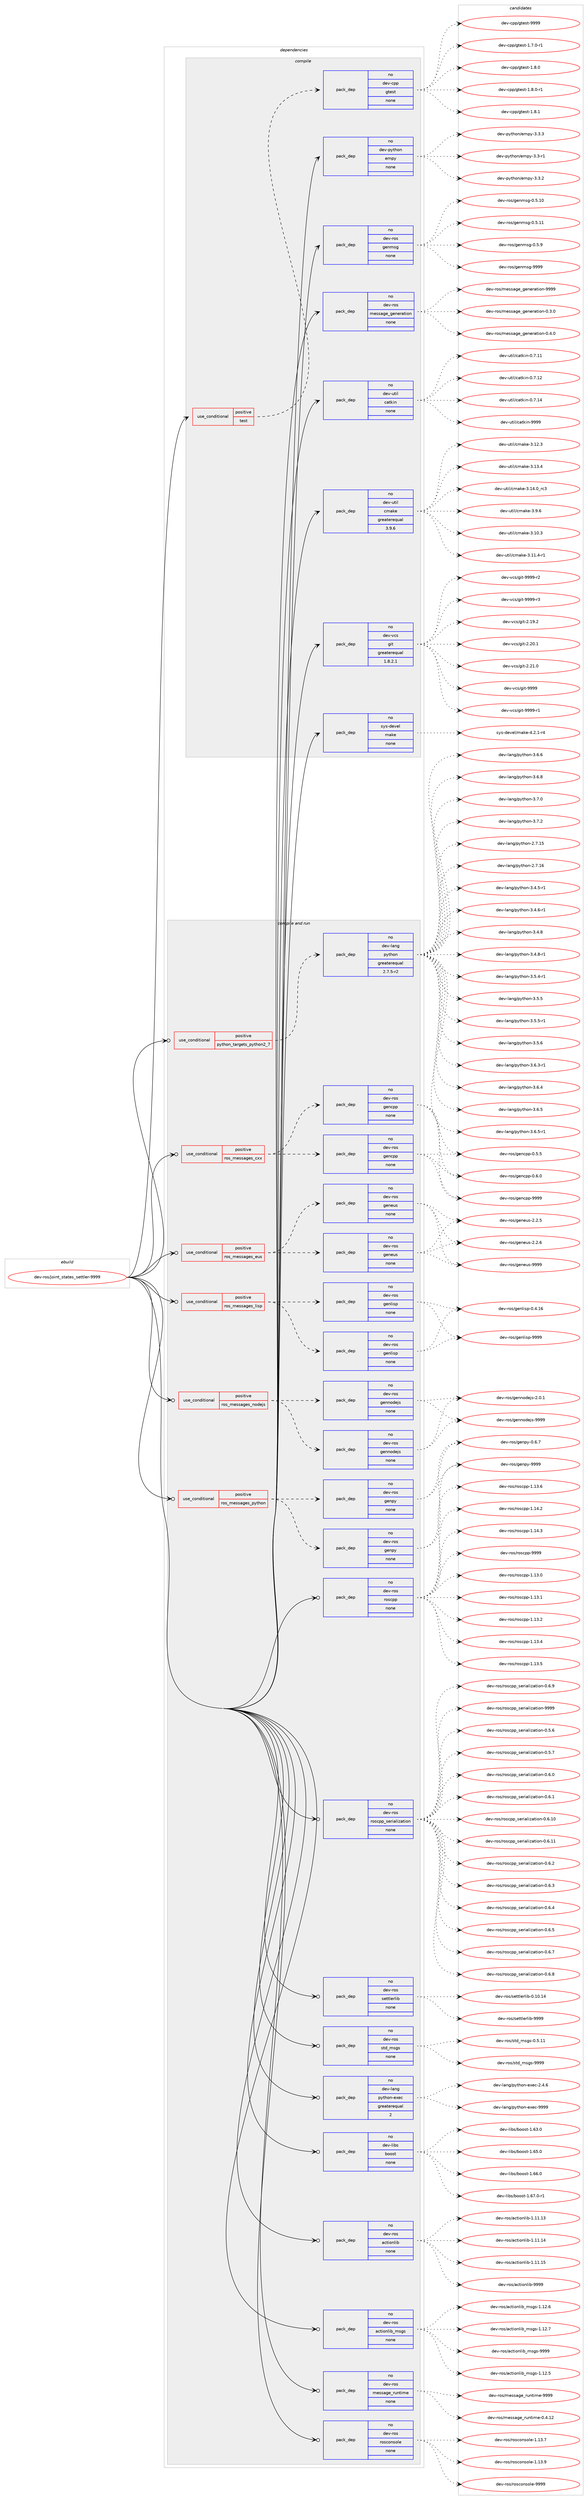 digraph prolog {

# *************
# Graph options
# *************

newrank=true;
concentrate=true;
compound=true;
graph [rankdir=LR,fontname=Helvetica,fontsize=10,ranksep=1.5];#, ranksep=2.5, nodesep=0.2];
edge  [arrowhead=vee];
node  [fontname=Helvetica,fontsize=10];

# **********
# The ebuild
# **********

subgraph cluster_leftcol {
color=gray;
rank=same;
label=<<i>ebuild</i>>;
id [label="dev-ros/joint_states_settler-9999", color=red, width=4, href="../dev-ros/joint_states_settler-9999.svg"];
}

# ****************
# The dependencies
# ****************

subgraph cluster_midcol {
color=gray;
label=<<i>dependencies</i>>;
subgraph cluster_compile {
fillcolor="#eeeeee";
style=filled;
label=<<i>compile</i>>;
subgraph cond388801 {
dependency1458388 [label=<<TABLE BORDER="0" CELLBORDER="1" CELLSPACING="0" CELLPADDING="4"><TR><TD ROWSPAN="3" CELLPADDING="10">use_conditional</TD></TR><TR><TD>positive</TD></TR><TR><TD>test</TD></TR></TABLE>>, shape=none, color=red];
subgraph pack1046197 {
dependency1458389 [label=<<TABLE BORDER="0" CELLBORDER="1" CELLSPACING="0" CELLPADDING="4" WIDTH="220"><TR><TD ROWSPAN="6" CELLPADDING="30">pack_dep</TD></TR><TR><TD WIDTH="110">no</TD></TR><TR><TD>dev-cpp</TD></TR><TR><TD>gtest</TD></TR><TR><TD>none</TD></TR><TR><TD></TD></TR></TABLE>>, shape=none, color=blue];
}
dependency1458388:e -> dependency1458389:w [weight=20,style="dashed",arrowhead="vee"];
}
id:e -> dependency1458388:w [weight=20,style="solid",arrowhead="vee"];
subgraph pack1046198 {
dependency1458390 [label=<<TABLE BORDER="0" CELLBORDER="1" CELLSPACING="0" CELLPADDING="4" WIDTH="220"><TR><TD ROWSPAN="6" CELLPADDING="30">pack_dep</TD></TR><TR><TD WIDTH="110">no</TD></TR><TR><TD>dev-python</TD></TR><TR><TD>empy</TD></TR><TR><TD>none</TD></TR><TR><TD></TD></TR></TABLE>>, shape=none, color=blue];
}
id:e -> dependency1458390:w [weight=20,style="solid",arrowhead="vee"];
subgraph pack1046199 {
dependency1458391 [label=<<TABLE BORDER="0" CELLBORDER="1" CELLSPACING="0" CELLPADDING="4" WIDTH="220"><TR><TD ROWSPAN="6" CELLPADDING="30">pack_dep</TD></TR><TR><TD WIDTH="110">no</TD></TR><TR><TD>dev-ros</TD></TR><TR><TD>genmsg</TD></TR><TR><TD>none</TD></TR><TR><TD></TD></TR></TABLE>>, shape=none, color=blue];
}
id:e -> dependency1458391:w [weight=20,style="solid",arrowhead="vee"];
subgraph pack1046200 {
dependency1458392 [label=<<TABLE BORDER="0" CELLBORDER="1" CELLSPACING="0" CELLPADDING="4" WIDTH="220"><TR><TD ROWSPAN="6" CELLPADDING="30">pack_dep</TD></TR><TR><TD WIDTH="110">no</TD></TR><TR><TD>dev-ros</TD></TR><TR><TD>message_generation</TD></TR><TR><TD>none</TD></TR><TR><TD></TD></TR></TABLE>>, shape=none, color=blue];
}
id:e -> dependency1458392:w [weight=20,style="solid",arrowhead="vee"];
subgraph pack1046201 {
dependency1458393 [label=<<TABLE BORDER="0" CELLBORDER="1" CELLSPACING="0" CELLPADDING="4" WIDTH="220"><TR><TD ROWSPAN="6" CELLPADDING="30">pack_dep</TD></TR><TR><TD WIDTH="110">no</TD></TR><TR><TD>dev-util</TD></TR><TR><TD>catkin</TD></TR><TR><TD>none</TD></TR><TR><TD></TD></TR></TABLE>>, shape=none, color=blue];
}
id:e -> dependency1458393:w [weight=20,style="solid",arrowhead="vee"];
subgraph pack1046202 {
dependency1458394 [label=<<TABLE BORDER="0" CELLBORDER="1" CELLSPACING="0" CELLPADDING="4" WIDTH="220"><TR><TD ROWSPAN="6" CELLPADDING="30">pack_dep</TD></TR><TR><TD WIDTH="110">no</TD></TR><TR><TD>dev-util</TD></TR><TR><TD>cmake</TD></TR><TR><TD>greaterequal</TD></TR><TR><TD>3.9.6</TD></TR></TABLE>>, shape=none, color=blue];
}
id:e -> dependency1458394:w [weight=20,style="solid",arrowhead="vee"];
subgraph pack1046203 {
dependency1458395 [label=<<TABLE BORDER="0" CELLBORDER="1" CELLSPACING="0" CELLPADDING="4" WIDTH="220"><TR><TD ROWSPAN="6" CELLPADDING="30">pack_dep</TD></TR><TR><TD WIDTH="110">no</TD></TR><TR><TD>dev-vcs</TD></TR><TR><TD>git</TD></TR><TR><TD>greaterequal</TD></TR><TR><TD>1.8.2.1</TD></TR></TABLE>>, shape=none, color=blue];
}
id:e -> dependency1458395:w [weight=20,style="solid",arrowhead="vee"];
subgraph pack1046204 {
dependency1458396 [label=<<TABLE BORDER="0" CELLBORDER="1" CELLSPACING="0" CELLPADDING="4" WIDTH="220"><TR><TD ROWSPAN="6" CELLPADDING="30">pack_dep</TD></TR><TR><TD WIDTH="110">no</TD></TR><TR><TD>sys-devel</TD></TR><TR><TD>make</TD></TR><TR><TD>none</TD></TR><TR><TD></TD></TR></TABLE>>, shape=none, color=blue];
}
id:e -> dependency1458396:w [weight=20,style="solid",arrowhead="vee"];
}
subgraph cluster_compileandrun {
fillcolor="#eeeeee";
style=filled;
label=<<i>compile and run</i>>;
subgraph cond388802 {
dependency1458397 [label=<<TABLE BORDER="0" CELLBORDER="1" CELLSPACING="0" CELLPADDING="4"><TR><TD ROWSPAN="3" CELLPADDING="10">use_conditional</TD></TR><TR><TD>positive</TD></TR><TR><TD>python_targets_python2_7</TD></TR></TABLE>>, shape=none, color=red];
subgraph pack1046205 {
dependency1458398 [label=<<TABLE BORDER="0" CELLBORDER="1" CELLSPACING="0" CELLPADDING="4" WIDTH="220"><TR><TD ROWSPAN="6" CELLPADDING="30">pack_dep</TD></TR><TR><TD WIDTH="110">no</TD></TR><TR><TD>dev-lang</TD></TR><TR><TD>python</TD></TR><TR><TD>greaterequal</TD></TR><TR><TD>2.7.5-r2</TD></TR></TABLE>>, shape=none, color=blue];
}
dependency1458397:e -> dependency1458398:w [weight=20,style="dashed",arrowhead="vee"];
}
id:e -> dependency1458397:w [weight=20,style="solid",arrowhead="odotvee"];
subgraph cond388803 {
dependency1458399 [label=<<TABLE BORDER="0" CELLBORDER="1" CELLSPACING="0" CELLPADDING="4"><TR><TD ROWSPAN="3" CELLPADDING="10">use_conditional</TD></TR><TR><TD>positive</TD></TR><TR><TD>ros_messages_cxx</TD></TR></TABLE>>, shape=none, color=red];
subgraph pack1046206 {
dependency1458400 [label=<<TABLE BORDER="0" CELLBORDER="1" CELLSPACING="0" CELLPADDING="4" WIDTH="220"><TR><TD ROWSPAN="6" CELLPADDING="30">pack_dep</TD></TR><TR><TD WIDTH="110">no</TD></TR><TR><TD>dev-ros</TD></TR><TR><TD>gencpp</TD></TR><TR><TD>none</TD></TR><TR><TD></TD></TR></TABLE>>, shape=none, color=blue];
}
dependency1458399:e -> dependency1458400:w [weight=20,style="dashed",arrowhead="vee"];
subgraph pack1046207 {
dependency1458401 [label=<<TABLE BORDER="0" CELLBORDER="1" CELLSPACING="0" CELLPADDING="4" WIDTH="220"><TR><TD ROWSPAN="6" CELLPADDING="30">pack_dep</TD></TR><TR><TD WIDTH="110">no</TD></TR><TR><TD>dev-ros</TD></TR><TR><TD>gencpp</TD></TR><TR><TD>none</TD></TR><TR><TD></TD></TR></TABLE>>, shape=none, color=blue];
}
dependency1458399:e -> dependency1458401:w [weight=20,style="dashed",arrowhead="vee"];
}
id:e -> dependency1458399:w [weight=20,style="solid",arrowhead="odotvee"];
subgraph cond388804 {
dependency1458402 [label=<<TABLE BORDER="0" CELLBORDER="1" CELLSPACING="0" CELLPADDING="4"><TR><TD ROWSPAN="3" CELLPADDING="10">use_conditional</TD></TR><TR><TD>positive</TD></TR><TR><TD>ros_messages_eus</TD></TR></TABLE>>, shape=none, color=red];
subgraph pack1046208 {
dependency1458403 [label=<<TABLE BORDER="0" CELLBORDER="1" CELLSPACING="0" CELLPADDING="4" WIDTH="220"><TR><TD ROWSPAN="6" CELLPADDING="30">pack_dep</TD></TR><TR><TD WIDTH="110">no</TD></TR><TR><TD>dev-ros</TD></TR><TR><TD>geneus</TD></TR><TR><TD>none</TD></TR><TR><TD></TD></TR></TABLE>>, shape=none, color=blue];
}
dependency1458402:e -> dependency1458403:w [weight=20,style="dashed",arrowhead="vee"];
subgraph pack1046209 {
dependency1458404 [label=<<TABLE BORDER="0" CELLBORDER="1" CELLSPACING="0" CELLPADDING="4" WIDTH="220"><TR><TD ROWSPAN="6" CELLPADDING="30">pack_dep</TD></TR><TR><TD WIDTH="110">no</TD></TR><TR><TD>dev-ros</TD></TR><TR><TD>geneus</TD></TR><TR><TD>none</TD></TR><TR><TD></TD></TR></TABLE>>, shape=none, color=blue];
}
dependency1458402:e -> dependency1458404:w [weight=20,style="dashed",arrowhead="vee"];
}
id:e -> dependency1458402:w [weight=20,style="solid",arrowhead="odotvee"];
subgraph cond388805 {
dependency1458405 [label=<<TABLE BORDER="0" CELLBORDER="1" CELLSPACING="0" CELLPADDING="4"><TR><TD ROWSPAN="3" CELLPADDING="10">use_conditional</TD></TR><TR><TD>positive</TD></TR><TR><TD>ros_messages_lisp</TD></TR></TABLE>>, shape=none, color=red];
subgraph pack1046210 {
dependency1458406 [label=<<TABLE BORDER="0" CELLBORDER="1" CELLSPACING="0" CELLPADDING="4" WIDTH="220"><TR><TD ROWSPAN="6" CELLPADDING="30">pack_dep</TD></TR><TR><TD WIDTH="110">no</TD></TR><TR><TD>dev-ros</TD></TR><TR><TD>genlisp</TD></TR><TR><TD>none</TD></TR><TR><TD></TD></TR></TABLE>>, shape=none, color=blue];
}
dependency1458405:e -> dependency1458406:w [weight=20,style="dashed",arrowhead="vee"];
subgraph pack1046211 {
dependency1458407 [label=<<TABLE BORDER="0" CELLBORDER="1" CELLSPACING="0" CELLPADDING="4" WIDTH="220"><TR><TD ROWSPAN="6" CELLPADDING="30">pack_dep</TD></TR><TR><TD WIDTH="110">no</TD></TR><TR><TD>dev-ros</TD></TR><TR><TD>genlisp</TD></TR><TR><TD>none</TD></TR><TR><TD></TD></TR></TABLE>>, shape=none, color=blue];
}
dependency1458405:e -> dependency1458407:w [weight=20,style="dashed",arrowhead="vee"];
}
id:e -> dependency1458405:w [weight=20,style="solid",arrowhead="odotvee"];
subgraph cond388806 {
dependency1458408 [label=<<TABLE BORDER="0" CELLBORDER="1" CELLSPACING="0" CELLPADDING="4"><TR><TD ROWSPAN="3" CELLPADDING="10">use_conditional</TD></TR><TR><TD>positive</TD></TR><TR><TD>ros_messages_nodejs</TD></TR></TABLE>>, shape=none, color=red];
subgraph pack1046212 {
dependency1458409 [label=<<TABLE BORDER="0" CELLBORDER="1" CELLSPACING="0" CELLPADDING="4" WIDTH="220"><TR><TD ROWSPAN="6" CELLPADDING="30">pack_dep</TD></TR><TR><TD WIDTH="110">no</TD></TR><TR><TD>dev-ros</TD></TR><TR><TD>gennodejs</TD></TR><TR><TD>none</TD></TR><TR><TD></TD></TR></TABLE>>, shape=none, color=blue];
}
dependency1458408:e -> dependency1458409:w [weight=20,style="dashed",arrowhead="vee"];
subgraph pack1046213 {
dependency1458410 [label=<<TABLE BORDER="0" CELLBORDER="1" CELLSPACING="0" CELLPADDING="4" WIDTH="220"><TR><TD ROWSPAN="6" CELLPADDING="30">pack_dep</TD></TR><TR><TD WIDTH="110">no</TD></TR><TR><TD>dev-ros</TD></TR><TR><TD>gennodejs</TD></TR><TR><TD>none</TD></TR><TR><TD></TD></TR></TABLE>>, shape=none, color=blue];
}
dependency1458408:e -> dependency1458410:w [weight=20,style="dashed",arrowhead="vee"];
}
id:e -> dependency1458408:w [weight=20,style="solid",arrowhead="odotvee"];
subgraph cond388807 {
dependency1458411 [label=<<TABLE BORDER="0" CELLBORDER="1" CELLSPACING="0" CELLPADDING="4"><TR><TD ROWSPAN="3" CELLPADDING="10">use_conditional</TD></TR><TR><TD>positive</TD></TR><TR><TD>ros_messages_python</TD></TR></TABLE>>, shape=none, color=red];
subgraph pack1046214 {
dependency1458412 [label=<<TABLE BORDER="0" CELLBORDER="1" CELLSPACING="0" CELLPADDING="4" WIDTH="220"><TR><TD ROWSPAN="6" CELLPADDING="30">pack_dep</TD></TR><TR><TD WIDTH="110">no</TD></TR><TR><TD>dev-ros</TD></TR><TR><TD>genpy</TD></TR><TR><TD>none</TD></TR><TR><TD></TD></TR></TABLE>>, shape=none, color=blue];
}
dependency1458411:e -> dependency1458412:w [weight=20,style="dashed",arrowhead="vee"];
subgraph pack1046215 {
dependency1458413 [label=<<TABLE BORDER="0" CELLBORDER="1" CELLSPACING="0" CELLPADDING="4" WIDTH="220"><TR><TD ROWSPAN="6" CELLPADDING="30">pack_dep</TD></TR><TR><TD WIDTH="110">no</TD></TR><TR><TD>dev-ros</TD></TR><TR><TD>genpy</TD></TR><TR><TD>none</TD></TR><TR><TD></TD></TR></TABLE>>, shape=none, color=blue];
}
dependency1458411:e -> dependency1458413:w [weight=20,style="dashed",arrowhead="vee"];
}
id:e -> dependency1458411:w [weight=20,style="solid",arrowhead="odotvee"];
subgraph pack1046216 {
dependency1458414 [label=<<TABLE BORDER="0" CELLBORDER="1" CELLSPACING="0" CELLPADDING="4" WIDTH="220"><TR><TD ROWSPAN="6" CELLPADDING="30">pack_dep</TD></TR><TR><TD WIDTH="110">no</TD></TR><TR><TD>dev-lang</TD></TR><TR><TD>python-exec</TD></TR><TR><TD>greaterequal</TD></TR><TR><TD>2</TD></TR></TABLE>>, shape=none, color=blue];
}
id:e -> dependency1458414:w [weight=20,style="solid",arrowhead="odotvee"];
subgraph pack1046217 {
dependency1458415 [label=<<TABLE BORDER="0" CELLBORDER="1" CELLSPACING="0" CELLPADDING="4" WIDTH="220"><TR><TD ROWSPAN="6" CELLPADDING="30">pack_dep</TD></TR><TR><TD WIDTH="110">no</TD></TR><TR><TD>dev-libs</TD></TR><TR><TD>boost</TD></TR><TR><TD>none</TD></TR><TR><TD></TD></TR></TABLE>>, shape=none, color=blue];
}
id:e -> dependency1458415:w [weight=20,style="solid",arrowhead="odotvee"];
subgraph pack1046218 {
dependency1458416 [label=<<TABLE BORDER="0" CELLBORDER="1" CELLSPACING="0" CELLPADDING="4" WIDTH="220"><TR><TD ROWSPAN="6" CELLPADDING="30">pack_dep</TD></TR><TR><TD WIDTH="110">no</TD></TR><TR><TD>dev-ros</TD></TR><TR><TD>actionlib</TD></TR><TR><TD>none</TD></TR><TR><TD></TD></TR></TABLE>>, shape=none, color=blue];
}
id:e -> dependency1458416:w [weight=20,style="solid",arrowhead="odotvee"];
subgraph pack1046219 {
dependency1458417 [label=<<TABLE BORDER="0" CELLBORDER="1" CELLSPACING="0" CELLPADDING="4" WIDTH="220"><TR><TD ROWSPAN="6" CELLPADDING="30">pack_dep</TD></TR><TR><TD WIDTH="110">no</TD></TR><TR><TD>dev-ros</TD></TR><TR><TD>actionlib_msgs</TD></TR><TR><TD>none</TD></TR><TR><TD></TD></TR></TABLE>>, shape=none, color=blue];
}
id:e -> dependency1458417:w [weight=20,style="solid",arrowhead="odotvee"];
subgraph pack1046220 {
dependency1458418 [label=<<TABLE BORDER="0" CELLBORDER="1" CELLSPACING="0" CELLPADDING="4" WIDTH="220"><TR><TD ROWSPAN="6" CELLPADDING="30">pack_dep</TD></TR><TR><TD WIDTH="110">no</TD></TR><TR><TD>dev-ros</TD></TR><TR><TD>message_runtime</TD></TR><TR><TD>none</TD></TR><TR><TD></TD></TR></TABLE>>, shape=none, color=blue];
}
id:e -> dependency1458418:w [weight=20,style="solid",arrowhead="odotvee"];
subgraph pack1046221 {
dependency1458419 [label=<<TABLE BORDER="0" CELLBORDER="1" CELLSPACING="0" CELLPADDING="4" WIDTH="220"><TR><TD ROWSPAN="6" CELLPADDING="30">pack_dep</TD></TR><TR><TD WIDTH="110">no</TD></TR><TR><TD>dev-ros</TD></TR><TR><TD>rosconsole</TD></TR><TR><TD>none</TD></TR><TR><TD></TD></TR></TABLE>>, shape=none, color=blue];
}
id:e -> dependency1458419:w [weight=20,style="solid",arrowhead="odotvee"];
subgraph pack1046222 {
dependency1458420 [label=<<TABLE BORDER="0" CELLBORDER="1" CELLSPACING="0" CELLPADDING="4" WIDTH="220"><TR><TD ROWSPAN="6" CELLPADDING="30">pack_dep</TD></TR><TR><TD WIDTH="110">no</TD></TR><TR><TD>dev-ros</TD></TR><TR><TD>roscpp</TD></TR><TR><TD>none</TD></TR><TR><TD></TD></TR></TABLE>>, shape=none, color=blue];
}
id:e -> dependency1458420:w [weight=20,style="solid",arrowhead="odotvee"];
subgraph pack1046223 {
dependency1458421 [label=<<TABLE BORDER="0" CELLBORDER="1" CELLSPACING="0" CELLPADDING="4" WIDTH="220"><TR><TD ROWSPAN="6" CELLPADDING="30">pack_dep</TD></TR><TR><TD WIDTH="110">no</TD></TR><TR><TD>dev-ros</TD></TR><TR><TD>roscpp_serialization</TD></TR><TR><TD>none</TD></TR><TR><TD></TD></TR></TABLE>>, shape=none, color=blue];
}
id:e -> dependency1458421:w [weight=20,style="solid",arrowhead="odotvee"];
subgraph pack1046224 {
dependency1458422 [label=<<TABLE BORDER="0" CELLBORDER="1" CELLSPACING="0" CELLPADDING="4" WIDTH="220"><TR><TD ROWSPAN="6" CELLPADDING="30">pack_dep</TD></TR><TR><TD WIDTH="110">no</TD></TR><TR><TD>dev-ros</TD></TR><TR><TD>settlerlib</TD></TR><TR><TD>none</TD></TR><TR><TD></TD></TR></TABLE>>, shape=none, color=blue];
}
id:e -> dependency1458422:w [weight=20,style="solid",arrowhead="odotvee"];
subgraph pack1046225 {
dependency1458423 [label=<<TABLE BORDER="0" CELLBORDER="1" CELLSPACING="0" CELLPADDING="4" WIDTH="220"><TR><TD ROWSPAN="6" CELLPADDING="30">pack_dep</TD></TR><TR><TD WIDTH="110">no</TD></TR><TR><TD>dev-ros</TD></TR><TR><TD>std_msgs</TD></TR><TR><TD>none</TD></TR><TR><TD></TD></TR></TABLE>>, shape=none, color=blue];
}
id:e -> dependency1458423:w [weight=20,style="solid",arrowhead="odotvee"];
}
subgraph cluster_run {
fillcolor="#eeeeee";
style=filled;
label=<<i>run</i>>;
}
}

# **************
# The candidates
# **************

subgraph cluster_choices {
rank=same;
color=gray;
label=<<i>candidates</i>>;

subgraph choice1046197 {
color=black;
nodesep=1;
choice1001011184599112112471031161011151164549465546484511449 [label="dev-cpp/gtest-1.7.0-r1", color=red, width=4,href="../dev-cpp/gtest-1.7.0-r1.svg"];
choice100101118459911211247103116101115116454946564648 [label="dev-cpp/gtest-1.8.0", color=red, width=4,href="../dev-cpp/gtest-1.8.0.svg"];
choice1001011184599112112471031161011151164549465646484511449 [label="dev-cpp/gtest-1.8.0-r1", color=red, width=4,href="../dev-cpp/gtest-1.8.0-r1.svg"];
choice100101118459911211247103116101115116454946564649 [label="dev-cpp/gtest-1.8.1", color=red, width=4,href="../dev-cpp/gtest-1.8.1.svg"];
choice1001011184599112112471031161011151164557575757 [label="dev-cpp/gtest-9999", color=red, width=4,href="../dev-cpp/gtest-9999.svg"];
dependency1458389:e -> choice1001011184599112112471031161011151164549465546484511449:w [style=dotted,weight="100"];
dependency1458389:e -> choice100101118459911211247103116101115116454946564648:w [style=dotted,weight="100"];
dependency1458389:e -> choice1001011184599112112471031161011151164549465646484511449:w [style=dotted,weight="100"];
dependency1458389:e -> choice100101118459911211247103116101115116454946564649:w [style=dotted,weight="100"];
dependency1458389:e -> choice1001011184599112112471031161011151164557575757:w [style=dotted,weight="100"];
}
subgraph choice1046198 {
color=black;
nodesep=1;
choice1001011184511212111610411111047101109112121455146514511449 [label="dev-python/empy-3.3-r1", color=red, width=4,href="../dev-python/empy-3.3-r1.svg"];
choice1001011184511212111610411111047101109112121455146514650 [label="dev-python/empy-3.3.2", color=red, width=4,href="../dev-python/empy-3.3.2.svg"];
choice1001011184511212111610411111047101109112121455146514651 [label="dev-python/empy-3.3.3", color=red, width=4,href="../dev-python/empy-3.3.3.svg"];
dependency1458390:e -> choice1001011184511212111610411111047101109112121455146514511449:w [style=dotted,weight="100"];
dependency1458390:e -> choice1001011184511212111610411111047101109112121455146514650:w [style=dotted,weight="100"];
dependency1458390:e -> choice1001011184511212111610411111047101109112121455146514651:w [style=dotted,weight="100"];
}
subgraph choice1046199 {
color=black;
nodesep=1;
choice100101118451141111154710310111010911510345484653464948 [label="dev-ros/genmsg-0.5.10", color=red, width=4,href="../dev-ros/genmsg-0.5.10.svg"];
choice100101118451141111154710310111010911510345484653464949 [label="dev-ros/genmsg-0.5.11", color=red, width=4,href="../dev-ros/genmsg-0.5.11.svg"];
choice1001011184511411111547103101110109115103454846534657 [label="dev-ros/genmsg-0.5.9", color=red, width=4,href="../dev-ros/genmsg-0.5.9.svg"];
choice10010111845114111115471031011101091151034557575757 [label="dev-ros/genmsg-9999", color=red, width=4,href="../dev-ros/genmsg-9999.svg"];
dependency1458391:e -> choice100101118451141111154710310111010911510345484653464948:w [style=dotted,weight="100"];
dependency1458391:e -> choice100101118451141111154710310111010911510345484653464949:w [style=dotted,weight="100"];
dependency1458391:e -> choice1001011184511411111547103101110109115103454846534657:w [style=dotted,weight="100"];
dependency1458391:e -> choice10010111845114111115471031011101091151034557575757:w [style=dotted,weight="100"];
}
subgraph choice1046200 {
color=black;
nodesep=1;
choice1001011184511411111547109101115115971031019510310111010111497116105111110454846514648 [label="dev-ros/message_generation-0.3.0", color=red, width=4,href="../dev-ros/message_generation-0.3.0.svg"];
choice1001011184511411111547109101115115971031019510310111010111497116105111110454846524648 [label="dev-ros/message_generation-0.4.0", color=red, width=4,href="../dev-ros/message_generation-0.4.0.svg"];
choice10010111845114111115471091011151159710310195103101110101114971161051111104557575757 [label="dev-ros/message_generation-9999", color=red, width=4,href="../dev-ros/message_generation-9999.svg"];
dependency1458392:e -> choice1001011184511411111547109101115115971031019510310111010111497116105111110454846514648:w [style=dotted,weight="100"];
dependency1458392:e -> choice1001011184511411111547109101115115971031019510310111010111497116105111110454846524648:w [style=dotted,weight="100"];
dependency1458392:e -> choice10010111845114111115471091011151159710310195103101110101114971161051111104557575757:w [style=dotted,weight="100"];
}
subgraph choice1046201 {
color=black;
nodesep=1;
choice1001011184511711610510847999711610710511045484655464949 [label="dev-util/catkin-0.7.11", color=red, width=4,href="../dev-util/catkin-0.7.11.svg"];
choice1001011184511711610510847999711610710511045484655464950 [label="dev-util/catkin-0.7.12", color=red, width=4,href="../dev-util/catkin-0.7.12.svg"];
choice1001011184511711610510847999711610710511045484655464952 [label="dev-util/catkin-0.7.14", color=red, width=4,href="../dev-util/catkin-0.7.14.svg"];
choice100101118451171161051084799971161071051104557575757 [label="dev-util/catkin-9999", color=red, width=4,href="../dev-util/catkin-9999.svg"];
dependency1458393:e -> choice1001011184511711610510847999711610710511045484655464949:w [style=dotted,weight="100"];
dependency1458393:e -> choice1001011184511711610510847999711610710511045484655464950:w [style=dotted,weight="100"];
dependency1458393:e -> choice1001011184511711610510847999711610710511045484655464952:w [style=dotted,weight="100"];
dependency1458393:e -> choice100101118451171161051084799971161071051104557575757:w [style=dotted,weight="100"];
}
subgraph choice1046202 {
color=black;
nodesep=1;
choice1001011184511711610510847991099710710145514649484651 [label="dev-util/cmake-3.10.3", color=red, width=4,href="../dev-util/cmake-3.10.3.svg"];
choice10010111845117116105108479910997107101455146494946524511449 [label="dev-util/cmake-3.11.4-r1", color=red, width=4,href="../dev-util/cmake-3.11.4-r1.svg"];
choice1001011184511711610510847991099710710145514649504651 [label="dev-util/cmake-3.12.3", color=red, width=4,href="../dev-util/cmake-3.12.3.svg"];
choice1001011184511711610510847991099710710145514649514652 [label="dev-util/cmake-3.13.4", color=red, width=4,href="../dev-util/cmake-3.13.4.svg"];
choice1001011184511711610510847991099710710145514649524648951149951 [label="dev-util/cmake-3.14.0_rc3", color=red, width=4,href="../dev-util/cmake-3.14.0_rc3.svg"];
choice10010111845117116105108479910997107101455146574654 [label="dev-util/cmake-3.9.6", color=red, width=4,href="../dev-util/cmake-3.9.6.svg"];
dependency1458394:e -> choice1001011184511711610510847991099710710145514649484651:w [style=dotted,weight="100"];
dependency1458394:e -> choice10010111845117116105108479910997107101455146494946524511449:w [style=dotted,weight="100"];
dependency1458394:e -> choice1001011184511711610510847991099710710145514649504651:w [style=dotted,weight="100"];
dependency1458394:e -> choice1001011184511711610510847991099710710145514649514652:w [style=dotted,weight="100"];
dependency1458394:e -> choice1001011184511711610510847991099710710145514649524648951149951:w [style=dotted,weight="100"];
dependency1458394:e -> choice10010111845117116105108479910997107101455146574654:w [style=dotted,weight="100"];
}
subgraph choice1046203 {
color=black;
nodesep=1;
choice10010111845118991154710310511645504649574650 [label="dev-vcs/git-2.19.2", color=red, width=4,href="../dev-vcs/git-2.19.2.svg"];
choice10010111845118991154710310511645504650484649 [label="dev-vcs/git-2.20.1", color=red, width=4,href="../dev-vcs/git-2.20.1.svg"];
choice10010111845118991154710310511645504650494648 [label="dev-vcs/git-2.21.0", color=red, width=4,href="../dev-vcs/git-2.21.0.svg"];
choice1001011184511899115471031051164557575757 [label="dev-vcs/git-9999", color=red, width=4,href="../dev-vcs/git-9999.svg"];
choice10010111845118991154710310511645575757574511449 [label="dev-vcs/git-9999-r1", color=red, width=4,href="../dev-vcs/git-9999-r1.svg"];
choice10010111845118991154710310511645575757574511450 [label="dev-vcs/git-9999-r2", color=red, width=4,href="../dev-vcs/git-9999-r2.svg"];
choice10010111845118991154710310511645575757574511451 [label="dev-vcs/git-9999-r3", color=red, width=4,href="../dev-vcs/git-9999-r3.svg"];
dependency1458395:e -> choice10010111845118991154710310511645504649574650:w [style=dotted,weight="100"];
dependency1458395:e -> choice10010111845118991154710310511645504650484649:w [style=dotted,weight="100"];
dependency1458395:e -> choice10010111845118991154710310511645504650494648:w [style=dotted,weight="100"];
dependency1458395:e -> choice1001011184511899115471031051164557575757:w [style=dotted,weight="100"];
dependency1458395:e -> choice10010111845118991154710310511645575757574511449:w [style=dotted,weight="100"];
dependency1458395:e -> choice10010111845118991154710310511645575757574511450:w [style=dotted,weight="100"];
dependency1458395:e -> choice10010111845118991154710310511645575757574511451:w [style=dotted,weight="100"];
}
subgraph choice1046204 {
color=black;
nodesep=1;
choice1151211154510010111810110847109971071014552465046494511452 [label="sys-devel/make-4.2.1-r4", color=red, width=4,href="../sys-devel/make-4.2.1-r4.svg"];
dependency1458396:e -> choice1151211154510010111810110847109971071014552465046494511452:w [style=dotted,weight="100"];
}
subgraph choice1046205 {
color=black;
nodesep=1;
choice10010111845108971101034711212111610411111045504655464953 [label="dev-lang/python-2.7.15", color=red, width=4,href="../dev-lang/python-2.7.15.svg"];
choice10010111845108971101034711212111610411111045504655464954 [label="dev-lang/python-2.7.16", color=red, width=4,href="../dev-lang/python-2.7.16.svg"];
choice1001011184510897110103471121211161041111104551465246534511449 [label="dev-lang/python-3.4.5-r1", color=red, width=4,href="../dev-lang/python-3.4.5-r1.svg"];
choice1001011184510897110103471121211161041111104551465246544511449 [label="dev-lang/python-3.4.6-r1", color=red, width=4,href="../dev-lang/python-3.4.6-r1.svg"];
choice100101118451089711010347112121116104111110455146524656 [label="dev-lang/python-3.4.8", color=red, width=4,href="../dev-lang/python-3.4.8.svg"];
choice1001011184510897110103471121211161041111104551465246564511449 [label="dev-lang/python-3.4.8-r1", color=red, width=4,href="../dev-lang/python-3.4.8-r1.svg"];
choice1001011184510897110103471121211161041111104551465346524511449 [label="dev-lang/python-3.5.4-r1", color=red, width=4,href="../dev-lang/python-3.5.4-r1.svg"];
choice100101118451089711010347112121116104111110455146534653 [label="dev-lang/python-3.5.5", color=red, width=4,href="../dev-lang/python-3.5.5.svg"];
choice1001011184510897110103471121211161041111104551465346534511449 [label="dev-lang/python-3.5.5-r1", color=red, width=4,href="../dev-lang/python-3.5.5-r1.svg"];
choice100101118451089711010347112121116104111110455146534654 [label="dev-lang/python-3.5.6", color=red, width=4,href="../dev-lang/python-3.5.6.svg"];
choice1001011184510897110103471121211161041111104551465446514511449 [label="dev-lang/python-3.6.3-r1", color=red, width=4,href="../dev-lang/python-3.6.3-r1.svg"];
choice100101118451089711010347112121116104111110455146544652 [label="dev-lang/python-3.6.4", color=red, width=4,href="../dev-lang/python-3.6.4.svg"];
choice100101118451089711010347112121116104111110455146544653 [label="dev-lang/python-3.6.5", color=red, width=4,href="../dev-lang/python-3.6.5.svg"];
choice1001011184510897110103471121211161041111104551465446534511449 [label="dev-lang/python-3.6.5-r1", color=red, width=4,href="../dev-lang/python-3.6.5-r1.svg"];
choice100101118451089711010347112121116104111110455146544654 [label="dev-lang/python-3.6.6", color=red, width=4,href="../dev-lang/python-3.6.6.svg"];
choice100101118451089711010347112121116104111110455146544656 [label="dev-lang/python-3.6.8", color=red, width=4,href="../dev-lang/python-3.6.8.svg"];
choice100101118451089711010347112121116104111110455146554648 [label="dev-lang/python-3.7.0", color=red, width=4,href="../dev-lang/python-3.7.0.svg"];
choice100101118451089711010347112121116104111110455146554650 [label="dev-lang/python-3.7.2", color=red, width=4,href="../dev-lang/python-3.7.2.svg"];
dependency1458398:e -> choice10010111845108971101034711212111610411111045504655464953:w [style=dotted,weight="100"];
dependency1458398:e -> choice10010111845108971101034711212111610411111045504655464954:w [style=dotted,weight="100"];
dependency1458398:e -> choice1001011184510897110103471121211161041111104551465246534511449:w [style=dotted,weight="100"];
dependency1458398:e -> choice1001011184510897110103471121211161041111104551465246544511449:w [style=dotted,weight="100"];
dependency1458398:e -> choice100101118451089711010347112121116104111110455146524656:w [style=dotted,weight="100"];
dependency1458398:e -> choice1001011184510897110103471121211161041111104551465246564511449:w [style=dotted,weight="100"];
dependency1458398:e -> choice1001011184510897110103471121211161041111104551465346524511449:w [style=dotted,weight="100"];
dependency1458398:e -> choice100101118451089711010347112121116104111110455146534653:w [style=dotted,weight="100"];
dependency1458398:e -> choice1001011184510897110103471121211161041111104551465346534511449:w [style=dotted,weight="100"];
dependency1458398:e -> choice100101118451089711010347112121116104111110455146534654:w [style=dotted,weight="100"];
dependency1458398:e -> choice1001011184510897110103471121211161041111104551465446514511449:w [style=dotted,weight="100"];
dependency1458398:e -> choice100101118451089711010347112121116104111110455146544652:w [style=dotted,weight="100"];
dependency1458398:e -> choice100101118451089711010347112121116104111110455146544653:w [style=dotted,weight="100"];
dependency1458398:e -> choice1001011184510897110103471121211161041111104551465446534511449:w [style=dotted,weight="100"];
dependency1458398:e -> choice100101118451089711010347112121116104111110455146544654:w [style=dotted,weight="100"];
dependency1458398:e -> choice100101118451089711010347112121116104111110455146544656:w [style=dotted,weight="100"];
dependency1458398:e -> choice100101118451089711010347112121116104111110455146554648:w [style=dotted,weight="100"];
dependency1458398:e -> choice100101118451089711010347112121116104111110455146554650:w [style=dotted,weight="100"];
}
subgraph choice1046206 {
color=black;
nodesep=1;
choice100101118451141111154710310111099112112454846534653 [label="dev-ros/gencpp-0.5.5", color=red, width=4,href="../dev-ros/gencpp-0.5.5.svg"];
choice100101118451141111154710310111099112112454846544648 [label="dev-ros/gencpp-0.6.0", color=red, width=4,href="../dev-ros/gencpp-0.6.0.svg"];
choice1001011184511411111547103101110991121124557575757 [label="dev-ros/gencpp-9999", color=red, width=4,href="../dev-ros/gencpp-9999.svg"];
dependency1458400:e -> choice100101118451141111154710310111099112112454846534653:w [style=dotted,weight="100"];
dependency1458400:e -> choice100101118451141111154710310111099112112454846544648:w [style=dotted,weight="100"];
dependency1458400:e -> choice1001011184511411111547103101110991121124557575757:w [style=dotted,weight="100"];
}
subgraph choice1046207 {
color=black;
nodesep=1;
choice100101118451141111154710310111099112112454846534653 [label="dev-ros/gencpp-0.5.5", color=red, width=4,href="../dev-ros/gencpp-0.5.5.svg"];
choice100101118451141111154710310111099112112454846544648 [label="dev-ros/gencpp-0.6.0", color=red, width=4,href="../dev-ros/gencpp-0.6.0.svg"];
choice1001011184511411111547103101110991121124557575757 [label="dev-ros/gencpp-9999", color=red, width=4,href="../dev-ros/gencpp-9999.svg"];
dependency1458401:e -> choice100101118451141111154710310111099112112454846534653:w [style=dotted,weight="100"];
dependency1458401:e -> choice100101118451141111154710310111099112112454846544648:w [style=dotted,weight="100"];
dependency1458401:e -> choice1001011184511411111547103101110991121124557575757:w [style=dotted,weight="100"];
}
subgraph choice1046208 {
color=black;
nodesep=1;
choice1001011184511411111547103101110101117115455046504653 [label="dev-ros/geneus-2.2.5", color=red, width=4,href="../dev-ros/geneus-2.2.5.svg"];
choice1001011184511411111547103101110101117115455046504654 [label="dev-ros/geneus-2.2.6", color=red, width=4,href="../dev-ros/geneus-2.2.6.svg"];
choice10010111845114111115471031011101011171154557575757 [label="dev-ros/geneus-9999", color=red, width=4,href="../dev-ros/geneus-9999.svg"];
dependency1458403:e -> choice1001011184511411111547103101110101117115455046504653:w [style=dotted,weight="100"];
dependency1458403:e -> choice1001011184511411111547103101110101117115455046504654:w [style=dotted,weight="100"];
dependency1458403:e -> choice10010111845114111115471031011101011171154557575757:w [style=dotted,weight="100"];
}
subgraph choice1046209 {
color=black;
nodesep=1;
choice1001011184511411111547103101110101117115455046504653 [label="dev-ros/geneus-2.2.5", color=red, width=4,href="../dev-ros/geneus-2.2.5.svg"];
choice1001011184511411111547103101110101117115455046504654 [label="dev-ros/geneus-2.2.6", color=red, width=4,href="../dev-ros/geneus-2.2.6.svg"];
choice10010111845114111115471031011101011171154557575757 [label="dev-ros/geneus-9999", color=red, width=4,href="../dev-ros/geneus-9999.svg"];
dependency1458404:e -> choice1001011184511411111547103101110101117115455046504653:w [style=dotted,weight="100"];
dependency1458404:e -> choice1001011184511411111547103101110101117115455046504654:w [style=dotted,weight="100"];
dependency1458404:e -> choice10010111845114111115471031011101011171154557575757:w [style=dotted,weight="100"];
}
subgraph choice1046210 {
color=black;
nodesep=1;
choice100101118451141111154710310111010810511511245484652464954 [label="dev-ros/genlisp-0.4.16", color=red, width=4,href="../dev-ros/genlisp-0.4.16.svg"];
choice10010111845114111115471031011101081051151124557575757 [label="dev-ros/genlisp-9999", color=red, width=4,href="../dev-ros/genlisp-9999.svg"];
dependency1458406:e -> choice100101118451141111154710310111010810511511245484652464954:w [style=dotted,weight="100"];
dependency1458406:e -> choice10010111845114111115471031011101081051151124557575757:w [style=dotted,weight="100"];
}
subgraph choice1046211 {
color=black;
nodesep=1;
choice100101118451141111154710310111010810511511245484652464954 [label="dev-ros/genlisp-0.4.16", color=red, width=4,href="../dev-ros/genlisp-0.4.16.svg"];
choice10010111845114111115471031011101081051151124557575757 [label="dev-ros/genlisp-9999", color=red, width=4,href="../dev-ros/genlisp-9999.svg"];
dependency1458407:e -> choice100101118451141111154710310111010810511511245484652464954:w [style=dotted,weight="100"];
dependency1458407:e -> choice10010111845114111115471031011101081051151124557575757:w [style=dotted,weight="100"];
}
subgraph choice1046212 {
color=black;
nodesep=1;
choice1001011184511411111547103101110110111100101106115455046484649 [label="dev-ros/gennodejs-2.0.1", color=red, width=4,href="../dev-ros/gennodejs-2.0.1.svg"];
choice10010111845114111115471031011101101111001011061154557575757 [label="dev-ros/gennodejs-9999", color=red, width=4,href="../dev-ros/gennodejs-9999.svg"];
dependency1458409:e -> choice1001011184511411111547103101110110111100101106115455046484649:w [style=dotted,weight="100"];
dependency1458409:e -> choice10010111845114111115471031011101101111001011061154557575757:w [style=dotted,weight="100"];
}
subgraph choice1046213 {
color=black;
nodesep=1;
choice1001011184511411111547103101110110111100101106115455046484649 [label="dev-ros/gennodejs-2.0.1", color=red, width=4,href="../dev-ros/gennodejs-2.0.1.svg"];
choice10010111845114111115471031011101101111001011061154557575757 [label="dev-ros/gennodejs-9999", color=red, width=4,href="../dev-ros/gennodejs-9999.svg"];
dependency1458410:e -> choice1001011184511411111547103101110110111100101106115455046484649:w [style=dotted,weight="100"];
dependency1458410:e -> choice10010111845114111115471031011101101111001011061154557575757:w [style=dotted,weight="100"];
}
subgraph choice1046214 {
color=black;
nodesep=1;
choice1001011184511411111547103101110112121454846544655 [label="dev-ros/genpy-0.6.7", color=red, width=4,href="../dev-ros/genpy-0.6.7.svg"];
choice10010111845114111115471031011101121214557575757 [label="dev-ros/genpy-9999", color=red, width=4,href="../dev-ros/genpy-9999.svg"];
dependency1458412:e -> choice1001011184511411111547103101110112121454846544655:w [style=dotted,weight="100"];
dependency1458412:e -> choice10010111845114111115471031011101121214557575757:w [style=dotted,weight="100"];
}
subgraph choice1046215 {
color=black;
nodesep=1;
choice1001011184511411111547103101110112121454846544655 [label="dev-ros/genpy-0.6.7", color=red, width=4,href="../dev-ros/genpy-0.6.7.svg"];
choice10010111845114111115471031011101121214557575757 [label="dev-ros/genpy-9999", color=red, width=4,href="../dev-ros/genpy-9999.svg"];
dependency1458413:e -> choice1001011184511411111547103101110112121454846544655:w [style=dotted,weight="100"];
dependency1458413:e -> choice10010111845114111115471031011101121214557575757:w [style=dotted,weight="100"];
}
subgraph choice1046216 {
color=black;
nodesep=1;
choice1001011184510897110103471121211161041111104510112010199455046524654 [label="dev-lang/python-exec-2.4.6", color=red, width=4,href="../dev-lang/python-exec-2.4.6.svg"];
choice10010111845108971101034711212111610411111045101120101994557575757 [label="dev-lang/python-exec-9999", color=red, width=4,href="../dev-lang/python-exec-9999.svg"];
dependency1458414:e -> choice1001011184510897110103471121211161041111104510112010199455046524654:w [style=dotted,weight="100"];
dependency1458414:e -> choice10010111845108971101034711212111610411111045101120101994557575757:w [style=dotted,weight="100"];
}
subgraph choice1046217 {
color=black;
nodesep=1;
choice1001011184510810598115479811111111511645494654514648 [label="dev-libs/boost-1.63.0", color=red, width=4,href="../dev-libs/boost-1.63.0.svg"];
choice1001011184510810598115479811111111511645494654534648 [label="dev-libs/boost-1.65.0", color=red, width=4,href="../dev-libs/boost-1.65.0.svg"];
choice1001011184510810598115479811111111511645494654544648 [label="dev-libs/boost-1.66.0", color=red, width=4,href="../dev-libs/boost-1.66.0.svg"];
choice10010111845108105981154798111111115116454946545546484511449 [label="dev-libs/boost-1.67.0-r1", color=red, width=4,href="../dev-libs/boost-1.67.0-r1.svg"];
dependency1458415:e -> choice1001011184510810598115479811111111511645494654514648:w [style=dotted,weight="100"];
dependency1458415:e -> choice1001011184510810598115479811111111511645494654534648:w [style=dotted,weight="100"];
dependency1458415:e -> choice1001011184510810598115479811111111511645494654544648:w [style=dotted,weight="100"];
dependency1458415:e -> choice10010111845108105981154798111111115116454946545546484511449:w [style=dotted,weight="100"];
}
subgraph choice1046218 {
color=black;
nodesep=1;
choice10010111845114111115479799116105111110108105984549464949464951 [label="dev-ros/actionlib-1.11.13", color=red, width=4,href="../dev-ros/actionlib-1.11.13.svg"];
choice10010111845114111115479799116105111110108105984549464949464952 [label="dev-ros/actionlib-1.11.14", color=red, width=4,href="../dev-ros/actionlib-1.11.14.svg"];
choice10010111845114111115479799116105111110108105984549464949464953 [label="dev-ros/actionlib-1.11.15", color=red, width=4,href="../dev-ros/actionlib-1.11.15.svg"];
choice10010111845114111115479799116105111110108105984557575757 [label="dev-ros/actionlib-9999", color=red, width=4,href="../dev-ros/actionlib-9999.svg"];
dependency1458416:e -> choice10010111845114111115479799116105111110108105984549464949464951:w [style=dotted,weight="100"];
dependency1458416:e -> choice10010111845114111115479799116105111110108105984549464949464952:w [style=dotted,weight="100"];
dependency1458416:e -> choice10010111845114111115479799116105111110108105984549464949464953:w [style=dotted,weight="100"];
dependency1458416:e -> choice10010111845114111115479799116105111110108105984557575757:w [style=dotted,weight="100"];
}
subgraph choice1046219 {
color=black;
nodesep=1;
choice10010111845114111115479799116105111110108105989510911510311545494649504653 [label="dev-ros/actionlib_msgs-1.12.5", color=red, width=4,href="../dev-ros/actionlib_msgs-1.12.5.svg"];
choice10010111845114111115479799116105111110108105989510911510311545494649504654 [label="dev-ros/actionlib_msgs-1.12.6", color=red, width=4,href="../dev-ros/actionlib_msgs-1.12.6.svg"];
choice10010111845114111115479799116105111110108105989510911510311545494649504655 [label="dev-ros/actionlib_msgs-1.12.7", color=red, width=4,href="../dev-ros/actionlib_msgs-1.12.7.svg"];
choice1001011184511411111547979911610511111010810598951091151031154557575757 [label="dev-ros/actionlib_msgs-9999", color=red, width=4,href="../dev-ros/actionlib_msgs-9999.svg"];
dependency1458417:e -> choice10010111845114111115479799116105111110108105989510911510311545494649504653:w [style=dotted,weight="100"];
dependency1458417:e -> choice10010111845114111115479799116105111110108105989510911510311545494649504654:w [style=dotted,weight="100"];
dependency1458417:e -> choice10010111845114111115479799116105111110108105989510911510311545494649504655:w [style=dotted,weight="100"];
dependency1458417:e -> choice1001011184511411111547979911610511111010810598951091151031154557575757:w [style=dotted,weight="100"];
}
subgraph choice1046220 {
color=black;
nodesep=1;
choice1001011184511411111547109101115115971031019511411711011610510910145484652464950 [label="dev-ros/message_runtime-0.4.12", color=red, width=4,href="../dev-ros/message_runtime-0.4.12.svg"];
choice100101118451141111154710910111511597103101951141171101161051091014557575757 [label="dev-ros/message_runtime-9999", color=red, width=4,href="../dev-ros/message_runtime-9999.svg"];
dependency1458418:e -> choice1001011184511411111547109101115115971031019511411711011610510910145484652464950:w [style=dotted,weight="100"];
dependency1458418:e -> choice100101118451141111154710910111511597103101951141171101161051091014557575757:w [style=dotted,weight="100"];
}
subgraph choice1046221 {
color=black;
nodesep=1;
choice10010111845114111115471141111159911111011511110810145494649514655 [label="dev-ros/rosconsole-1.13.7", color=red, width=4,href="../dev-ros/rosconsole-1.13.7.svg"];
choice10010111845114111115471141111159911111011511110810145494649514657 [label="dev-ros/rosconsole-1.13.9", color=red, width=4,href="../dev-ros/rosconsole-1.13.9.svg"];
choice1001011184511411111547114111115991111101151111081014557575757 [label="dev-ros/rosconsole-9999", color=red, width=4,href="../dev-ros/rosconsole-9999.svg"];
dependency1458419:e -> choice10010111845114111115471141111159911111011511110810145494649514655:w [style=dotted,weight="100"];
dependency1458419:e -> choice10010111845114111115471141111159911111011511110810145494649514657:w [style=dotted,weight="100"];
dependency1458419:e -> choice1001011184511411111547114111115991111101151111081014557575757:w [style=dotted,weight="100"];
}
subgraph choice1046222 {
color=black;
nodesep=1;
choice10010111845114111115471141111159911211245494649514648 [label="dev-ros/roscpp-1.13.0", color=red, width=4,href="../dev-ros/roscpp-1.13.0.svg"];
choice10010111845114111115471141111159911211245494649514649 [label="dev-ros/roscpp-1.13.1", color=red, width=4,href="../dev-ros/roscpp-1.13.1.svg"];
choice10010111845114111115471141111159911211245494649514650 [label="dev-ros/roscpp-1.13.2", color=red, width=4,href="../dev-ros/roscpp-1.13.2.svg"];
choice10010111845114111115471141111159911211245494649514652 [label="dev-ros/roscpp-1.13.4", color=red, width=4,href="../dev-ros/roscpp-1.13.4.svg"];
choice10010111845114111115471141111159911211245494649514653 [label="dev-ros/roscpp-1.13.5", color=red, width=4,href="../dev-ros/roscpp-1.13.5.svg"];
choice10010111845114111115471141111159911211245494649514654 [label="dev-ros/roscpp-1.13.6", color=red, width=4,href="../dev-ros/roscpp-1.13.6.svg"];
choice10010111845114111115471141111159911211245494649524650 [label="dev-ros/roscpp-1.14.2", color=red, width=4,href="../dev-ros/roscpp-1.14.2.svg"];
choice10010111845114111115471141111159911211245494649524651 [label="dev-ros/roscpp-1.14.3", color=red, width=4,href="../dev-ros/roscpp-1.14.3.svg"];
choice1001011184511411111547114111115991121124557575757 [label="dev-ros/roscpp-9999", color=red, width=4,href="../dev-ros/roscpp-9999.svg"];
dependency1458420:e -> choice10010111845114111115471141111159911211245494649514648:w [style=dotted,weight="100"];
dependency1458420:e -> choice10010111845114111115471141111159911211245494649514649:w [style=dotted,weight="100"];
dependency1458420:e -> choice10010111845114111115471141111159911211245494649514650:w [style=dotted,weight="100"];
dependency1458420:e -> choice10010111845114111115471141111159911211245494649514652:w [style=dotted,weight="100"];
dependency1458420:e -> choice10010111845114111115471141111159911211245494649514653:w [style=dotted,weight="100"];
dependency1458420:e -> choice10010111845114111115471141111159911211245494649514654:w [style=dotted,weight="100"];
dependency1458420:e -> choice10010111845114111115471141111159911211245494649524650:w [style=dotted,weight="100"];
dependency1458420:e -> choice10010111845114111115471141111159911211245494649524651:w [style=dotted,weight="100"];
dependency1458420:e -> choice1001011184511411111547114111115991121124557575757:w [style=dotted,weight="100"];
}
subgraph choice1046223 {
color=black;
nodesep=1;
choice100101118451141111154711411111599112112951151011141059710810512297116105111110454846534654 [label="dev-ros/roscpp_serialization-0.5.6", color=red, width=4,href="../dev-ros/roscpp_serialization-0.5.6.svg"];
choice100101118451141111154711411111599112112951151011141059710810512297116105111110454846534655 [label="dev-ros/roscpp_serialization-0.5.7", color=red, width=4,href="../dev-ros/roscpp_serialization-0.5.7.svg"];
choice100101118451141111154711411111599112112951151011141059710810512297116105111110454846544648 [label="dev-ros/roscpp_serialization-0.6.0", color=red, width=4,href="../dev-ros/roscpp_serialization-0.6.0.svg"];
choice100101118451141111154711411111599112112951151011141059710810512297116105111110454846544649 [label="dev-ros/roscpp_serialization-0.6.1", color=red, width=4,href="../dev-ros/roscpp_serialization-0.6.1.svg"];
choice10010111845114111115471141111159911211295115101114105971081051229711610511111045484654464948 [label="dev-ros/roscpp_serialization-0.6.10", color=red, width=4,href="../dev-ros/roscpp_serialization-0.6.10.svg"];
choice10010111845114111115471141111159911211295115101114105971081051229711610511111045484654464949 [label="dev-ros/roscpp_serialization-0.6.11", color=red, width=4,href="../dev-ros/roscpp_serialization-0.6.11.svg"];
choice100101118451141111154711411111599112112951151011141059710810512297116105111110454846544650 [label="dev-ros/roscpp_serialization-0.6.2", color=red, width=4,href="../dev-ros/roscpp_serialization-0.6.2.svg"];
choice100101118451141111154711411111599112112951151011141059710810512297116105111110454846544651 [label="dev-ros/roscpp_serialization-0.6.3", color=red, width=4,href="../dev-ros/roscpp_serialization-0.6.3.svg"];
choice100101118451141111154711411111599112112951151011141059710810512297116105111110454846544652 [label="dev-ros/roscpp_serialization-0.6.4", color=red, width=4,href="../dev-ros/roscpp_serialization-0.6.4.svg"];
choice100101118451141111154711411111599112112951151011141059710810512297116105111110454846544653 [label="dev-ros/roscpp_serialization-0.6.5", color=red, width=4,href="../dev-ros/roscpp_serialization-0.6.5.svg"];
choice100101118451141111154711411111599112112951151011141059710810512297116105111110454846544655 [label="dev-ros/roscpp_serialization-0.6.7", color=red, width=4,href="../dev-ros/roscpp_serialization-0.6.7.svg"];
choice100101118451141111154711411111599112112951151011141059710810512297116105111110454846544656 [label="dev-ros/roscpp_serialization-0.6.8", color=red, width=4,href="../dev-ros/roscpp_serialization-0.6.8.svg"];
choice100101118451141111154711411111599112112951151011141059710810512297116105111110454846544657 [label="dev-ros/roscpp_serialization-0.6.9", color=red, width=4,href="../dev-ros/roscpp_serialization-0.6.9.svg"];
choice1001011184511411111547114111115991121129511510111410597108105122971161051111104557575757 [label="dev-ros/roscpp_serialization-9999", color=red, width=4,href="../dev-ros/roscpp_serialization-9999.svg"];
dependency1458421:e -> choice100101118451141111154711411111599112112951151011141059710810512297116105111110454846534654:w [style=dotted,weight="100"];
dependency1458421:e -> choice100101118451141111154711411111599112112951151011141059710810512297116105111110454846534655:w [style=dotted,weight="100"];
dependency1458421:e -> choice100101118451141111154711411111599112112951151011141059710810512297116105111110454846544648:w [style=dotted,weight="100"];
dependency1458421:e -> choice100101118451141111154711411111599112112951151011141059710810512297116105111110454846544649:w [style=dotted,weight="100"];
dependency1458421:e -> choice10010111845114111115471141111159911211295115101114105971081051229711610511111045484654464948:w [style=dotted,weight="100"];
dependency1458421:e -> choice10010111845114111115471141111159911211295115101114105971081051229711610511111045484654464949:w [style=dotted,weight="100"];
dependency1458421:e -> choice100101118451141111154711411111599112112951151011141059710810512297116105111110454846544650:w [style=dotted,weight="100"];
dependency1458421:e -> choice100101118451141111154711411111599112112951151011141059710810512297116105111110454846544651:w [style=dotted,weight="100"];
dependency1458421:e -> choice100101118451141111154711411111599112112951151011141059710810512297116105111110454846544652:w [style=dotted,weight="100"];
dependency1458421:e -> choice100101118451141111154711411111599112112951151011141059710810512297116105111110454846544653:w [style=dotted,weight="100"];
dependency1458421:e -> choice100101118451141111154711411111599112112951151011141059710810512297116105111110454846544655:w [style=dotted,weight="100"];
dependency1458421:e -> choice100101118451141111154711411111599112112951151011141059710810512297116105111110454846544656:w [style=dotted,weight="100"];
dependency1458421:e -> choice100101118451141111154711411111599112112951151011141059710810512297116105111110454846544657:w [style=dotted,weight="100"];
dependency1458421:e -> choice1001011184511411111547114111115991121129511510111410597108105122971161051111104557575757:w [style=dotted,weight="100"];
}
subgraph choice1046224 {
color=black;
nodesep=1;
choice1001011184511411111547115101116116108101114108105984548464948464952 [label="dev-ros/settlerlib-0.10.14", color=red, width=4,href="../dev-ros/settlerlib-0.10.14.svg"];
choice1001011184511411111547115101116116108101114108105984557575757 [label="dev-ros/settlerlib-9999", color=red, width=4,href="../dev-ros/settlerlib-9999.svg"];
dependency1458422:e -> choice1001011184511411111547115101116116108101114108105984548464948464952:w [style=dotted,weight="100"];
dependency1458422:e -> choice1001011184511411111547115101116116108101114108105984557575757:w [style=dotted,weight="100"];
}
subgraph choice1046225 {
color=black;
nodesep=1;
choice10010111845114111115471151161009510911510311545484653464949 [label="dev-ros/std_msgs-0.5.11", color=red, width=4,href="../dev-ros/std_msgs-0.5.11.svg"];
choice1001011184511411111547115116100951091151031154557575757 [label="dev-ros/std_msgs-9999", color=red, width=4,href="../dev-ros/std_msgs-9999.svg"];
dependency1458423:e -> choice10010111845114111115471151161009510911510311545484653464949:w [style=dotted,weight="100"];
dependency1458423:e -> choice1001011184511411111547115116100951091151031154557575757:w [style=dotted,weight="100"];
}
}

}
